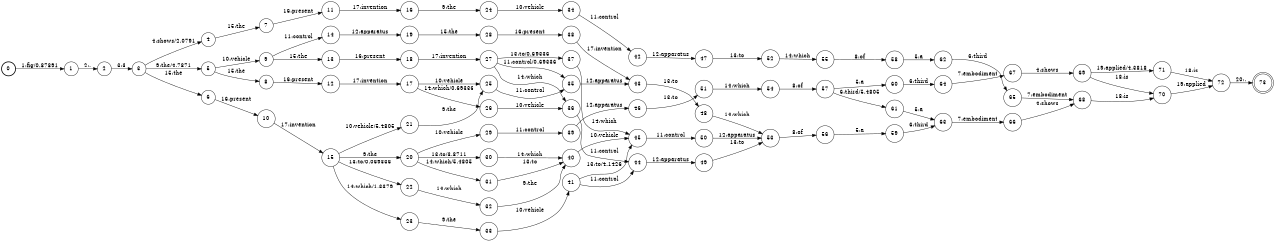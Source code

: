 digraph FST {
rankdir = LR;
size = "8.5,11";
label = "";
center = 1;
orientation = Portrait;
ranksep = "0.4";
nodesep = "0.25";
0 [label = "0", shape = circle, style = bold, fontsize = 14]
	0 -> 1 [label = "1:fig/0.87891", fontsize = 14];
1 [label = "1", shape = circle, style = solid, fontsize = 14]
	1 -> 2 [label = "2:.", fontsize = 14];
2 [label = "2", shape = circle, style = solid, fontsize = 14]
	2 -> 3 [label = "3:3", fontsize = 14];
3 [label = "3", shape = circle, style = solid, fontsize = 14]
	3 -> 4 [label = "4:shows/2.0791", fontsize = 14];
	3 -> 5 [label = "9:the/4.7871", fontsize = 14];
	3 -> 6 [label = "15:the", fontsize = 14];
4 [label = "4", shape = circle, style = solid, fontsize = 14]
	4 -> 7 [label = "15:the", fontsize = 14];
5 [label = "5", shape = circle, style = solid, fontsize = 14]
	5 -> 9 [label = "10:vehicle", fontsize = 14];
	5 -> 8 [label = "15:the", fontsize = 14];
6 [label = "6", shape = circle, style = solid, fontsize = 14]
	6 -> 10 [label = "16:present", fontsize = 14];
7 [label = "7", shape = circle, style = solid, fontsize = 14]
	7 -> 11 [label = "16:present", fontsize = 14];
8 [label = "8", shape = circle, style = solid, fontsize = 14]
	8 -> 12 [label = "16:present", fontsize = 14];
9 [label = "9", shape = circle, style = solid, fontsize = 14]
	9 -> 14 [label = "11:control", fontsize = 14];
	9 -> 13 [label = "15:the", fontsize = 14];
10 [label = "10", shape = circle, style = solid, fontsize = 14]
	10 -> 15 [label = "17:invention", fontsize = 14];
11 [label = "11", shape = circle, style = solid, fontsize = 14]
	11 -> 16 [label = "17:invention", fontsize = 14];
12 [label = "12", shape = circle, style = solid, fontsize = 14]
	12 -> 17 [label = "17:invention", fontsize = 14];
13 [label = "13", shape = circle, style = solid, fontsize = 14]
	13 -> 18 [label = "16:present", fontsize = 14];
14 [label = "14", shape = circle, style = solid, fontsize = 14]
	14 -> 19 [label = "12:apparatus", fontsize = 14];
15 [label = "15", shape = circle, style = solid, fontsize = 14]
	15 -> 21 [label = "10:vehicle/5.4805", fontsize = 14];
	15 -> 22 [label = "13:to/0.069336", fontsize = 14];
	15 -> 23 [label = "14:which/1.3379", fontsize = 14];
	15 -> 20 [label = "9:the", fontsize = 14];
16 [label = "16", shape = circle, style = solid, fontsize = 14]
	16 -> 24 [label = "9:the", fontsize = 14];
17 [label = "17", shape = circle, style = solid, fontsize = 14]
	17 -> 25 [label = "10:vehicle", fontsize = 14];
	17 -> 26 [label = "14:which/0.69336", fontsize = 14];
18 [label = "18", shape = circle, style = solid, fontsize = 14]
	18 -> 27 [label = "17:invention", fontsize = 14];
19 [label = "19", shape = circle, style = solid, fontsize = 14]
	19 -> 28 [label = "15:the", fontsize = 14];
20 [label = "20", shape = circle, style = solid, fontsize = 14]
	20 -> 29 [label = "10:vehicle", fontsize = 14];
	20 -> 30 [label = "13:to/3.8711", fontsize = 14];
	20 -> 31 [label = "14:which/5.4805", fontsize = 14];
21 [label = "21", shape = circle, style = solid, fontsize = 14]
	21 -> 25 [label = "9:the", fontsize = 14];
22 [label = "22", shape = circle, style = solid, fontsize = 14]
	22 -> 32 [label = "14:which", fontsize = 14];
23 [label = "23", shape = circle, style = solid, fontsize = 14]
	23 -> 33 [label = "9:the", fontsize = 14];
24 [label = "24", shape = circle, style = solid, fontsize = 14]
	24 -> 34 [label = "10:vehicle", fontsize = 14];
25 [label = "25", shape = circle, style = solid, fontsize = 14]
	25 -> 35 [label = "11:control", fontsize = 14];
26 [label = "26", shape = circle, style = solid, fontsize = 14]
	26 -> 36 [label = "10:vehicle", fontsize = 14];
27 [label = "27", shape = circle, style = solid, fontsize = 14]
	27 -> 35 [label = "11:control/0.69336", fontsize = 14];
	27 -> 37 [label = "13:to/0.69336", fontsize = 14];
	27 -> 36 [label = "14:which", fontsize = 14];
28 [label = "28", shape = circle, style = solid, fontsize = 14]
	28 -> 38 [label = "16:present", fontsize = 14];
29 [label = "29", shape = circle, style = solid, fontsize = 14]
	29 -> 39 [label = "11:control", fontsize = 14];
30 [label = "30", shape = circle, style = solid, fontsize = 14]
	30 -> 40 [label = "14:which", fontsize = 14];
31 [label = "31", shape = circle, style = solid, fontsize = 14]
	31 -> 40 [label = "13:to", fontsize = 14];
32 [label = "32", shape = circle, style = solid, fontsize = 14]
	32 -> 40 [label = "9:the", fontsize = 14];
33 [label = "33", shape = circle, style = solid, fontsize = 14]
	33 -> 41 [label = "10:vehicle", fontsize = 14];
34 [label = "34", shape = circle, style = solid, fontsize = 14]
	34 -> 42 [label = "11:control", fontsize = 14];
35 [label = "35", shape = circle, style = solid, fontsize = 14]
	35 -> 43 [label = "12:apparatus", fontsize = 14];
36 [label = "36", shape = circle, style = solid, fontsize = 14]
	36 -> 44 [label = "11:control", fontsize = 14];
37 [label = "37", shape = circle, style = solid, fontsize = 14]
	37 -> 45 [label = "14:which", fontsize = 14];
38 [label = "38", shape = circle, style = solid, fontsize = 14]
	38 -> 43 [label = "17:invention", fontsize = 14];
39 [label = "39", shape = circle, style = solid, fontsize = 14]
	39 -> 46 [label = "12:apparatus", fontsize = 14];
40 [label = "40", shape = circle, style = solid, fontsize = 14]
	40 -> 45 [label = "10:vehicle", fontsize = 14];
41 [label = "41", shape = circle, style = solid, fontsize = 14]
	41 -> 44 [label = "11:control", fontsize = 14];
	41 -> 45 [label = "13:to/4.1426", fontsize = 14];
42 [label = "42", shape = circle, style = solid, fontsize = 14]
	42 -> 47 [label = "12:apparatus", fontsize = 14];
43 [label = "43", shape = circle, style = solid, fontsize = 14]
	43 -> 48 [label = "13:to", fontsize = 14];
44 [label = "44", shape = circle, style = solid, fontsize = 14]
	44 -> 49 [label = "12:apparatus", fontsize = 14];
45 [label = "45", shape = circle, style = solid, fontsize = 14]
	45 -> 50 [label = "11:control", fontsize = 14];
46 [label = "46", shape = circle, style = solid, fontsize = 14]
	46 -> 51 [label = "13:to", fontsize = 14];
47 [label = "47", shape = circle, style = solid, fontsize = 14]
	47 -> 52 [label = "13:to", fontsize = 14];
48 [label = "48", shape = circle, style = solid, fontsize = 14]
	48 -> 53 [label = "14:which", fontsize = 14];
49 [label = "49", shape = circle, style = solid, fontsize = 14]
	49 -> 53 [label = "13:to", fontsize = 14];
50 [label = "50", shape = circle, style = solid, fontsize = 14]
	50 -> 53 [label = "12:apparatus", fontsize = 14];
51 [label = "51", shape = circle, style = solid, fontsize = 14]
	51 -> 54 [label = "14:which", fontsize = 14];
52 [label = "52", shape = circle, style = solid, fontsize = 14]
	52 -> 55 [label = "14:which", fontsize = 14];
53 [label = "53", shape = circle, style = solid, fontsize = 14]
	53 -> 56 [label = "8:of", fontsize = 14];
54 [label = "54", shape = circle, style = solid, fontsize = 14]
	54 -> 57 [label = "8:of", fontsize = 14];
55 [label = "55", shape = circle, style = solid, fontsize = 14]
	55 -> 58 [label = "8:of", fontsize = 14];
56 [label = "56", shape = circle, style = solid, fontsize = 14]
	56 -> 59 [label = "5:a", fontsize = 14];
57 [label = "57", shape = circle, style = solid, fontsize = 14]
	57 -> 60 [label = "5:a", fontsize = 14];
	57 -> 61 [label = "6:third/5.4805", fontsize = 14];
58 [label = "58", shape = circle, style = solid, fontsize = 14]
	58 -> 62 [label = "5:a", fontsize = 14];
59 [label = "59", shape = circle, style = solid, fontsize = 14]
	59 -> 63 [label = "6:third", fontsize = 14];
60 [label = "60", shape = circle, style = solid, fontsize = 14]
	60 -> 64 [label = "6:third", fontsize = 14];
61 [label = "61", shape = circle, style = solid, fontsize = 14]
	61 -> 63 [label = "5:a", fontsize = 14];
62 [label = "62", shape = circle, style = solid, fontsize = 14]
	62 -> 65 [label = "6:third", fontsize = 14];
63 [label = "63", shape = circle, style = solid, fontsize = 14]
	63 -> 66 [label = "7:embodiment", fontsize = 14];
64 [label = "64", shape = circle, style = solid, fontsize = 14]
	64 -> 67 [label = "7:embodiment", fontsize = 14];
65 [label = "65", shape = circle, style = solid, fontsize = 14]
	65 -> 68 [label = "7:embodiment", fontsize = 14];
66 [label = "66", shape = circle, style = solid, fontsize = 14]
	66 -> 68 [label = "4:shows", fontsize = 14];
67 [label = "67", shape = circle, style = solid, fontsize = 14]
	67 -> 69 [label = "4:shows", fontsize = 14];
68 [label = "68", shape = circle, style = solid, fontsize = 14]
	68 -> 70 [label = "18:is", fontsize = 14];
69 [label = "69", shape = circle, style = solid, fontsize = 14]
	69 -> 70 [label = "18:is", fontsize = 14];
	69 -> 71 [label = "19:applied/4.3818", fontsize = 14];
70 [label = "70", shape = circle, style = solid, fontsize = 14]
	70 -> 72 [label = "19:applied", fontsize = 14];
71 [label = "71", shape = circle, style = solid, fontsize = 14]
	71 -> 72 [label = "18:is", fontsize = 14];
72 [label = "72", shape = circle, style = solid, fontsize = 14]
	72 -> 73 [label = "20:.", fontsize = 14];
73 [label = "73", shape = doublecircle, style = solid, fontsize = 14]
}
